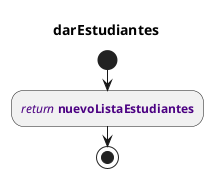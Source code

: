 @startuml
title darEstudiantes
start
:<color:INDIGO><i>return</i></color> <color:INDIGO><b>nuevoListaEstudiantes</b></color>;
stop
@enduml
